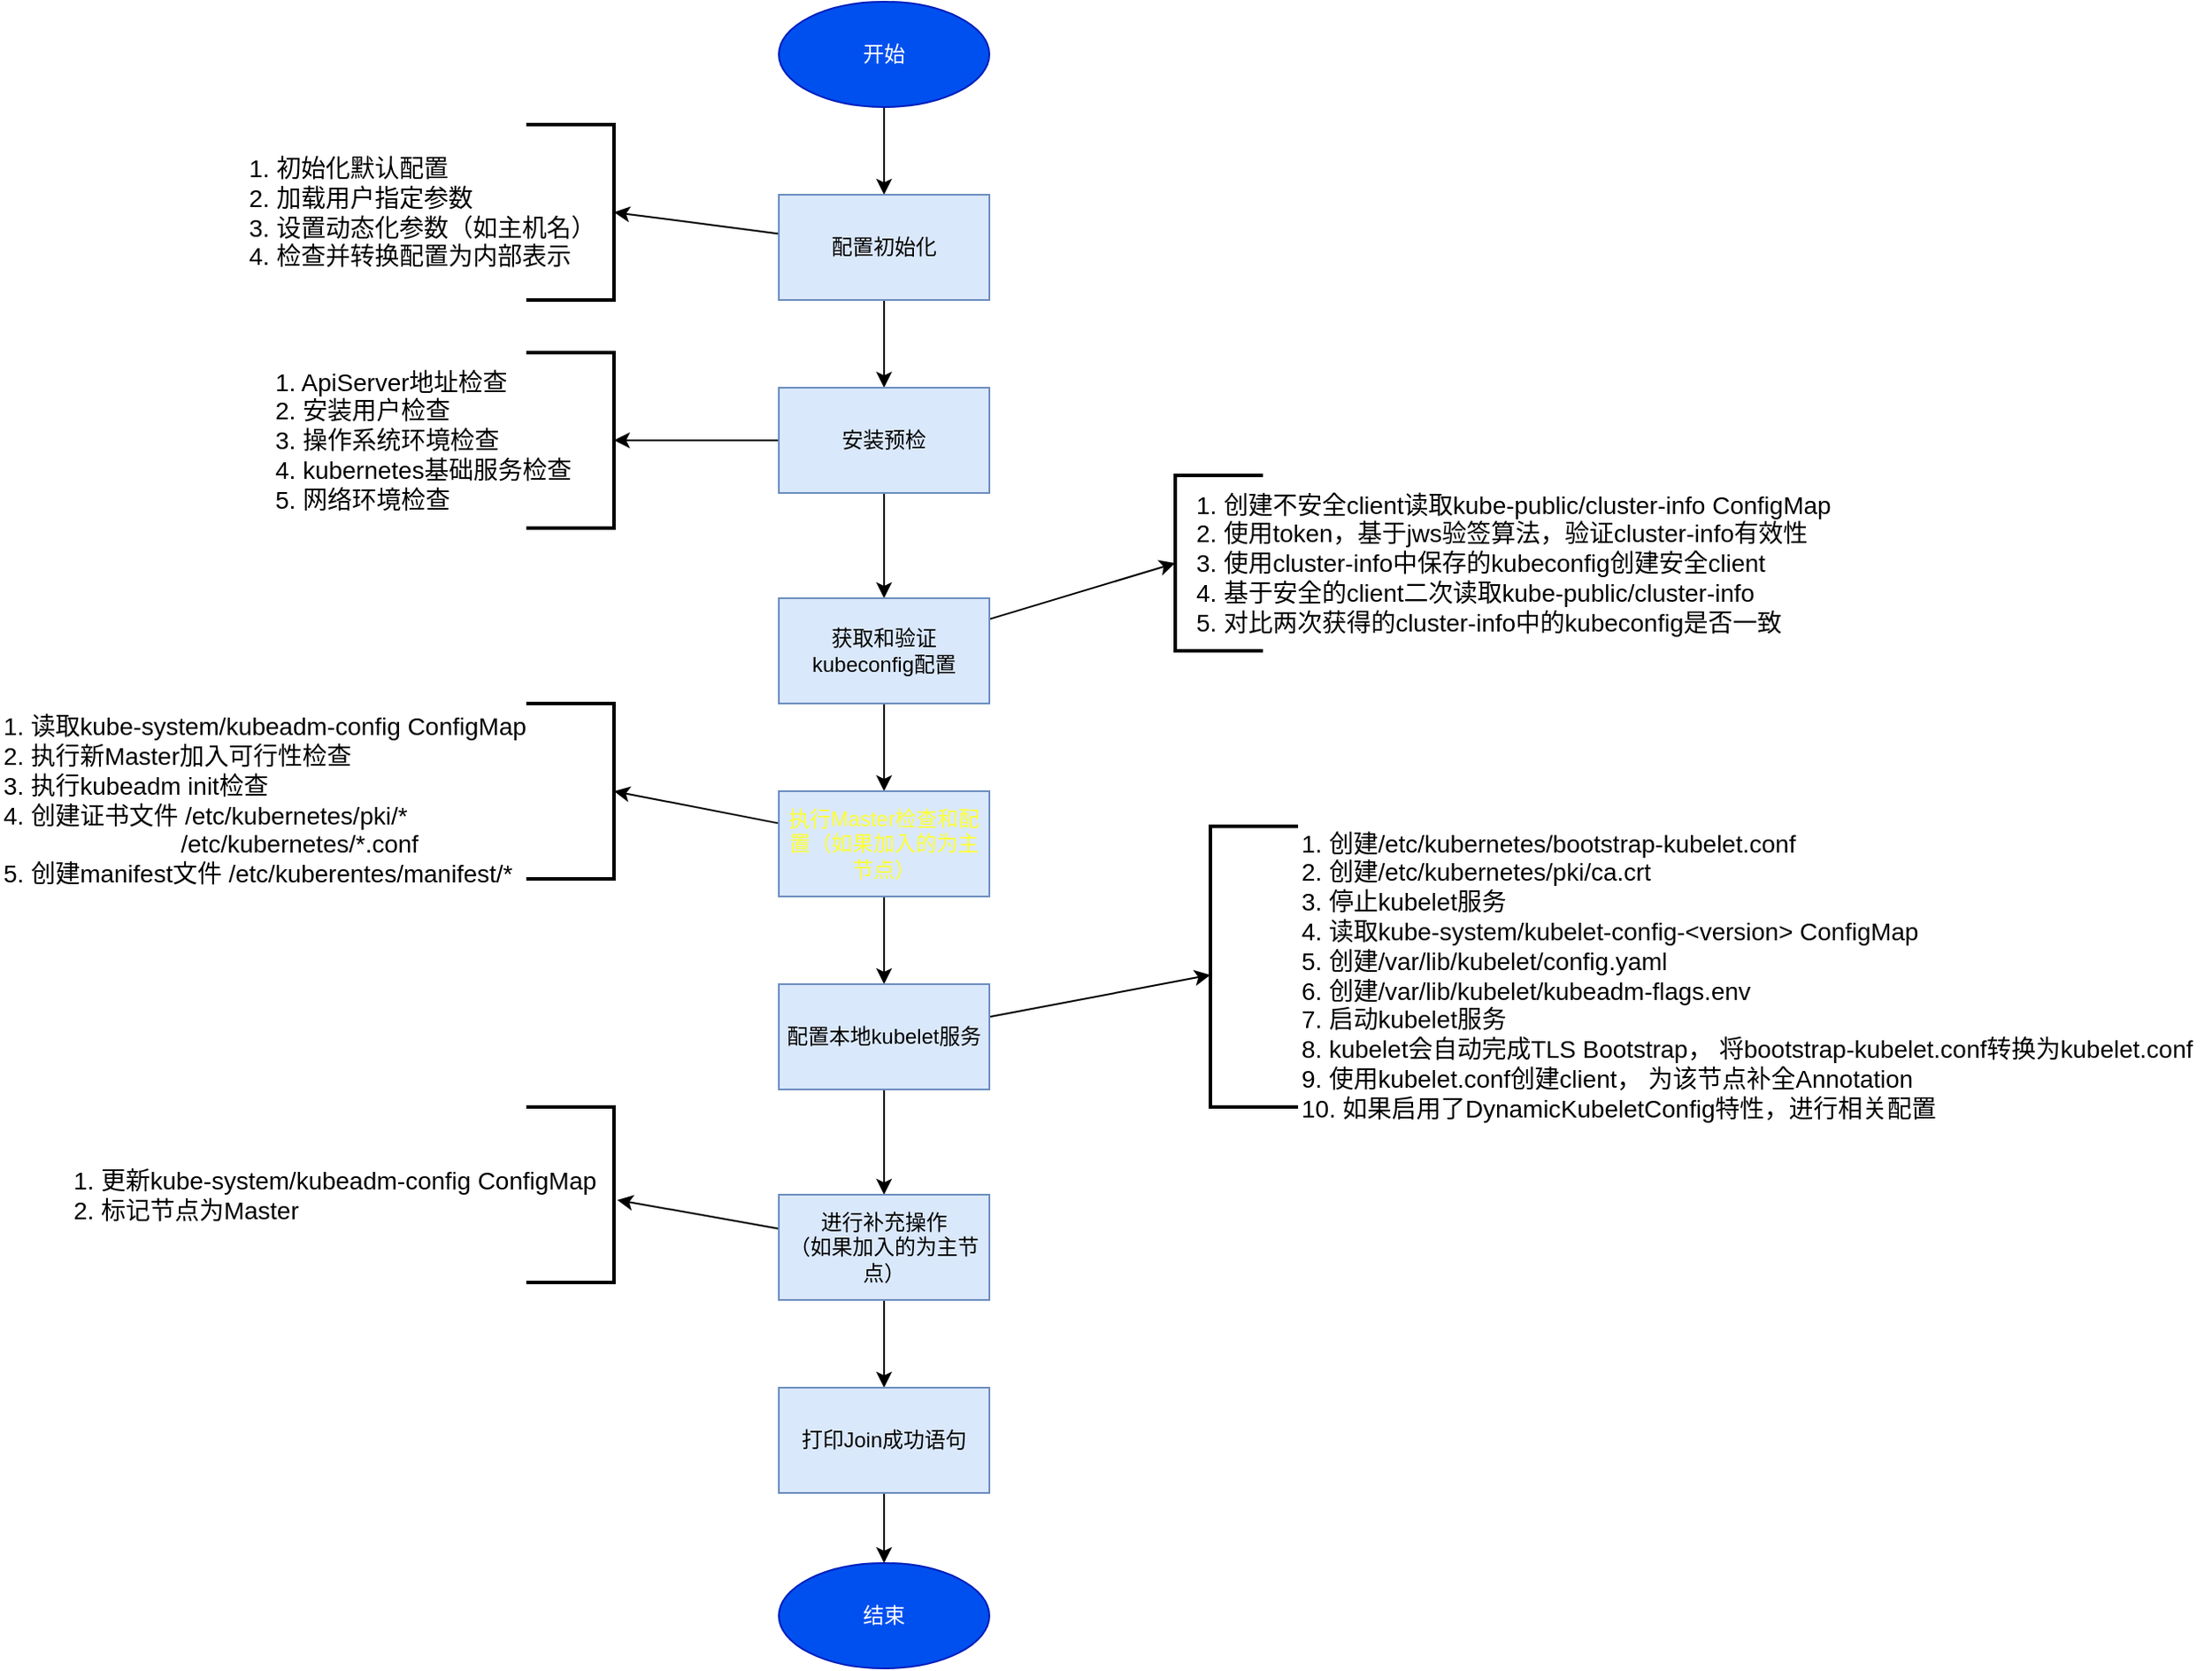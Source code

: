 <mxfile version="15.9.6" type="github">
  <diagram id="AFrrUOwyBfV0ZSL52bEU" name="Page-1">
    <mxGraphModel dx="2253" dy="794" grid="1" gridSize="10" guides="1" tooltips="1" connect="1" arrows="1" fold="1" page="1" pageScale="1" pageWidth="827" pageHeight="1169" math="0" shadow="0">
      <root>
        <mxCell id="0" />
        <mxCell id="1" parent="0" />
        <mxCell id="XVQkzNaSOSp5ibT-kmSR-3" value="" style="edgeStyle=orthogonalEdgeStyle;rounded=0;orthogonalLoop=1;jettySize=auto;html=1;" edge="1" parent="1" source="XVQkzNaSOSp5ibT-kmSR-1" target="XVQkzNaSOSp5ibT-kmSR-2">
          <mxGeometry relative="1" as="geometry" />
        </mxCell>
        <mxCell id="XVQkzNaSOSp5ibT-kmSR-1" value="开始" style="ellipse;whiteSpace=wrap;html=1;fillColor=#0050ef;fontColor=#ffffff;strokeColor=#001DBC;" vertex="1" parent="1">
          <mxGeometry x="354" y="30" width="120" height="60" as="geometry" />
        </mxCell>
        <mxCell id="XVQkzNaSOSp5ibT-kmSR-6" style="rounded=0;orthogonalLoop=1;jettySize=auto;html=1;entryX=0;entryY=0.5;entryDx=0;entryDy=0;entryPerimeter=0;" edge="1" parent="1" source="XVQkzNaSOSp5ibT-kmSR-2" target="XVQkzNaSOSp5ibT-kmSR-4">
          <mxGeometry relative="1" as="geometry" />
        </mxCell>
        <mxCell id="XVQkzNaSOSp5ibT-kmSR-8" value="" style="edgeStyle=none;rounded=0;orthogonalLoop=1;jettySize=auto;html=1;fontSize=14;" edge="1" parent="1" source="XVQkzNaSOSp5ibT-kmSR-2" target="XVQkzNaSOSp5ibT-kmSR-7">
          <mxGeometry relative="1" as="geometry" />
        </mxCell>
        <mxCell id="XVQkzNaSOSp5ibT-kmSR-2" value="配置初始化" style="whiteSpace=wrap;html=1;fillColor=#dae8fc;strokeColor=#6c8ebf;" vertex="1" parent="1">
          <mxGeometry x="354" y="140" width="120" height="60" as="geometry" />
        </mxCell>
        <mxCell id="XVQkzNaSOSp5ibT-kmSR-4" value="" style="strokeWidth=2;html=1;shape=mxgraph.flowchart.annotation_1;align=left;pointerEvents=1;rotation=-180;" vertex="1" parent="1">
          <mxGeometry x="210" y="100" width="50" height="100" as="geometry" />
        </mxCell>
        <mxCell id="XVQkzNaSOSp5ibT-kmSR-5" value="&lt;font style=&quot;font-size: 14px&quot;&gt;1. 初始化默认配置&lt;br&gt;2. 加载用户指定参数&lt;br&gt;3. 设置动态化参数（如主机名）&lt;br&gt;4. 检查并转换配置为内部表示&lt;/font&gt;" style="text;html=1;align=left;verticalAlign=middle;resizable=0;points=[];autosize=1;strokeColor=none;fillColor=none;" vertex="1" parent="1">
          <mxGeometry x="50" y="115" width="210" height="70" as="geometry" />
        </mxCell>
        <mxCell id="XVQkzNaSOSp5ibT-kmSR-11" style="edgeStyle=none;rounded=0;orthogonalLoop=1;jettySize=auto;html=1;entryX=0;entryY=0.5;entryDx=0;entryDy=0;entryPerimeter=0;fontSize=14;" edge="1" parent="1" source="XVQkzNaSOSp5ibT-kmSR-7" target="XVQkzNaSOSp5ibT-kmSR-9">
          <mxGeometry relative="1" as="geometry" />
        </mxCell>
        <mxCell id="XVQkzNaSOSp5ibT-kmSR-13" value="" style="edgeStyle=none;rounded=0;orthogonalLoop=1;jettySize=auto;html=1;fontSize=14;" edge="1" parent="1" source="XVQkzNaSOSp5ibT-kmSR-7" target="XVQkzNaSOSp5ibT-kmSR-12">
          <mxGeometry relative="1" as="geometry" />
        </mxCell>
        <mxCell id="XVQkzNaSOSp5ibT-kmSR-7" value="安装预检" style="whiteSpace=wrap;html=1;fillColor=#dae8fc;strokeColor=#6c8ebf;" vertex="1" parent="1">
          <mxGeometry x="354" y="250" width="120" height="60" as="geometry" />
        </mxCell>
        <mxCell id="XVQkzNaSOSp5ibT-kmSR-9" value="" style="strokeWidth=2;html=1;shape=mxgraph.flowchart.annotation_1;align=left;pointerEvents=1;rotation=-180;" vertex="1" parent="1">
          <mxGeometry x="210" y="230" width="50" height="100" as="geometry" />
        </mxCell>
        <mxCell id="XVQkzNaSOSp5ibT-kmSR-10" value="1. ApiServer地址检查&lt;br&gt;2. 安装用户检查&lt;br&gt;3. 操作系统环境检查&lt;br&gt;4. kubernetes基础服务检查&lt;br&gt;5. 网络环境检查" style="text;html=1;align=left;verticalAlign=middle;resizable=0;points=[];autosize=1;strokeColor=none;fillColor=none;fontSize=14;" vertex="1" parent="1">
          <mxGeometry x="65" y="235" width="180" height="90" as="geometry" />
        </mxCell>
        <mxCell id="XVQkzNaSOSp5ibT-kmSR-16" style="edgeStyle=none;rounded=0;orthogonalLoop=1;jettySize=auto;html=1;entryX=0;entryY=0.5;entryDx=0;entryDy=0;entryPerimeter=0;fontSize=14;" edge="1" parent="1" source="XVQkzNaSOSp5ibT-kmSR-12" target="XVQkzNaSOSp5ibT-kmSR-14">
          <mxGeometry relative="1" as="geometry" />
        </mxCell>
        <mxCell id="XVQkzNaSOSp5ibT-kmSR-18" value="" style="edgeStyle=none;rounded=0;orthogonalLoop=1;jettySize=auto;html=1;fontSize=14;" edge="1" parent="1" source="XVQkzNaSOSp5ibT-kmSR-12" target="XVQkzNaSOSp5ibT-kmSR-17">
          <mxGeometry relative="1" as="geometry" />
        </mxCell>
        <mxCell id="XVQkzNaSOSp5ibT-kmSR-12" value="获取和验证kubeconfig配置" style="whiteSpace=wrap;html=1;fillColor=#dae8fc;strokeColor=#6c8ebf;" vertex="1" parent="1">
          <mxGeometry x="354" y="370" width="120" height="60" as="geometry" />
        </mxCell>
        <mxCell id="XVQkzNaSOSp5ibT-kmSR-14" value="" style="strokeWidth=2;html=1;shape=mxgraph.flowchart.annotation_1;align=left;pointerEvents=1;fontSize=14;" vertex="1" parent="1">
          <mxGeometry x="580" y="300" width="50" height="100" as="geometry" />
        </mxCell>
        <mxCell id="XVQkzNaSOSp5ibT-kmSR-15" value="1. 创建不安全client读取kube-public/cluster-info ConfigMap&lt;br&gt;2. 使用token，基于jws验签算法，验证cluster-info有效性&lt;br&gt;3. 使用cluster-info中保存的kubeconfig创建安全client&lt;br&gt;4. 基于安全的client二次读取kube-public/cluster-info&lt;br&gt;5. 对比两次获得的cluster-info中的kubeconfig是否一致" style="text;html=1;align=left;verticalAlign=middle;resizable=0;points=[];autosize=1;strokeColor=none;fillColor=none;fontSize=14;" vertex="1" parent="1">
          <mxGeometry x="590" y="305" width="380" height="90" as="geometry" />
        </mxCell>
        <mxCell id="XVQkzNaSOSp5ibT-kmSR-21" style="edgeStyle=none;rounded=0;orthogonalLoop=1;jettySize=auto;html=1;entryX=0;entryY=0.5;entryDx=0;entryDy=0;entryPerimeter=0;fontSize=14;fontColor=#000000;" edge="1" parent="1" source="XVQkzNaSOSp5ibT-kmSR-17" target="XVQkzNaSOSp5ibT-kmSR-19">
          <mxGeometry relative="1" as="geometry" />
        </mxCell>
        <mxCell id="XVQkzNaSOSp5ibT-kmSR-23" value="" style="edgeStyle=none;rounded=0;orthogonalLoop=1;jettySize=auto;html=1;fontSize=14;fontColor=#000000;" edge="1" parent="1" source="XVQkzNaSOSp5ibT-kmSR-17" target="XVQkzNaSOSp5ibT-kmSR-22">
          <mxGeometry relative="1" as="geometry" />
        </mxCell>
        <mxCell id="XVQkzNaSOSp5ibT-kmSR-17" value="&lt;font color=&quot;#ffff33&quot;&gt;执行Master检查和配置（如果加入的为主节点）&lt;/font&gt;" style="whiteSpace=wrap;html=1;fillColor=#dae8fc;strokeColor=#6c8ebf;" vertex="1" parent="1">
          <mxGeometry x="354" y="480" width="120" height="60" as="geometry" />
        </mxCell>
        <mxCell id="XVQkzNaSOSp5ibT-kmSR-19" value="" style="strokeWidth=2;html=1;shape=mxgraph.flowchart.annotation_1;align=left;pointerEvents=1;rotation=-180;" vertex="1" parent="1">
          <mxGeometry x="210" y="430" width="50" height="100" as="geometry" />
        </mxCell>
        <mxCell id="XVQkzNaSOSp5ibT-kmSR-20" value="&lt;font color=&quot;#000000&quot;&gt;1. 读取kube-system/kubeadm-config ConfigMap&lt;br&gt;2. 执行新Master加入可行性检查&lt;br&gt;3. 执行kubeadm init检查&lt;br&gt;4. 创建证书文件 /etc/kubernetes/pki/*&lt;br&gt;&amp;nbsp; &amp;nbsp; &amp;nbsp; &amp;nbsp; &amp;nbsp; &amp;nbsp; &amp;nbsp; &amp;nbsp; &amp;nbsp; &amp;nbsp; &amp;nbsp; &amp;nbsp; &amp;nbsp; /etc/kubernetes/*.conf&lt;br&gt;5. 创建manifest文件 /etc/kuberentes/manifest/*&lt;br&gt;&lt;/font&gt;" style="text;html=1;align=left;verticalAlign=middle;resizable=0;points=[];autosize=1;strokeColor=none;fillColor=none;fontSize=14;fontColor=#FFFF33;" vertex="1" parent="1">
          <mxGeometry x="-90" y="430" width="310" height="110" as="geometry" />
        </mxCell>
        <mxCell id="XVQkzNaSOSp5ibT-kmSR-26" style="edgeStyle=none;rounded=0;orthogonalLoop=1;jettySize=auto;html=1;fontSize=14;fontColor=#000000;" edge="1" parent="1" source="XVQkzNaSOSp5ibT-kmSR-22" target="XVQkzNaSOSp5ibT-kmSR-24">
          <mxGeometry relative="1" as="geometry" />
        </mxCell>
        <mxCell id="XVQkzNaSOSp5ibT-kmSR-28" value="" style="edgeStyle=none;rounded=0;orthogonalLoop=1;jettySize=auto;html=1;fontSize=14;fontColor=#000000;" edge="1" parent="1" source="XVQkzNaSOSp5ibT-kmSR-22" target="XVQkzNaSOSp5ibT-kmSR-27">
          <mxGeometry relative="1" as="geometry" />
        </mxCell>
        <mxCell id="XVQkzNaSOSp5ibT-kmSR-22" value="配置本地kubelet服务" style="whiteSpace=wrap;html=1;fillColor=#dae8fc;strokeColor=#6c8ebf;" vertex="1" parent="1">
          <mxGeometry x="354" y="590" width="120" height="60" as="geometry" />
        </mxCell>
        <mxCell id="XVQkzNaSOSp5ibT-kmSR-24" value="" style="strokeWidth=2;html=1;shape=mxgraph.flowchart.annotation_1;align=left;pointerEvents=1;fontSize=14;" vertex="1" parent="1">
          <mxGeometry x="600" y="500" width="50" height="160" as="geometry" />
        </mxCell>
        <mxCell id="XVQkzNaSOSp5ibT-kmSR-25" value="1. 创建/etc/kubernetes/bootstrap-kubelet.conf&lt;br&gt;2. 创建/etc/kubernetes/pki/ca.crt&lt;br&gt;3. 停止kubelet服务&lt;br&gt;4. 读取kube-system/kubelet-config-&amp;lt;version&amp;gt; ConfigMap&lt;br&gt;5. 创建/var/lib/kubelet/config.yaml&lt;br&gt;6. 创建/var/lib/kubelet/kubeadm-flags.env&lt;br&gt;7. 启动kubelet服务&lt;br&gt;8. kubelet会自动完成TLS Bootstrap， 将bootstrap-kubelet.conf转换为kubelet.conf&lt;br&gt;9. 使用kubelet.conf创建client， 为该节点补全Annotation&lt;br&gt;10. 如果启用了DynamicKubeletConfig特性，进行相关配置" style="text;html=1;align=left;verticalAlign=middle;resizable=0;points=[];autosize=1;strokeColor=none;fillColor=none;fontSize=14;fontColor=#000000;" vertex="1" parent="1">
          <mxGeometry x="650" y="495" width="520" height="180" as="geometry" />
        </mxCell>
        <mxCell id="XVQkzNaSOSp5ibT-kmSR-31" style="edgeStyle=none;rounded=0;orthogonalLoop=1;jettySize=auto;html=1;entryX=1.006;entryY=0.575;entryDx=0;entryDy=0;entryPerimeter=0;fontSize=14;fontColor=#000000;" edge="1" parent="1" source="XVQkzNaSOSp5ibT-kmSR-27" target="XVQkzNaSOSp5ibT-kmSR-30">
          <mxGeometry relative="1" as="geometry" />
        </mxCell>
        <mxCell id="XVQkzNaSOSp5ibT-kmSR-33" value="" style="edgeStyle=none;rounded=0;orthogonalLoop=1;jettySize=auto;html=1;fontSize=14;fontColor=#000000;" edge="1" parent="1" source="XVQkzNaSOSp5ibT-kmSR-27" target="XVQkzNaSOSp5ibT-kmSR-32">
          <mxGeometry relative="1" as="geometry" />
        </mxCell>
        <mxCell id="XVQkzNaSOSp5ibT-kmSR-27" value="进行补充操作&lt;br&gt;（如果加入的为主节点）" style="whiteSpace=wrap;html=1;fillColor=#dae8fc;strokeColor=#6c8ebf;" vertex="1" parent="1">
          <mxGeometry x="354" y="710" width="120" height="60" as="geometry" />
        </mxCell>
        <mxCell id="XVQkzNaSOSp5ibT-kmSR-29" value="" style="strokeWidth=2;html=1;shape=mxgraph.flowchart.annotation_1;align=left;pointerEvents=1;rotation=-180;" vertex="1" parent="1">
          <mxGeometry x="210" y="660" width="50" height="100" as="geometry" />
        </mxCell>
        <mxCell id="XVQkzNaSOSp5ibT-kmSR-30" value="1. 更新kube-system/kubeadm-config ConfigMap&lt;br&gt;2. 标记节点为Master" style="text;html=1;align=left;verticalAlign=middle;resizable=0;points=[];autosize=1;strokeColor=none;fillColor=none;fontSize=14;fontColor=#000000;" vertex="1" parent="1">
          <mxGeometry x="-50" y="690" width="310" height="40" as="geometry" />
        </mxCell>
        <mxCell id="XVQkzNaSOSp5ibT-kmSR-36" style="edgeStyle=none;rounded=0;orthogonalLoop=1;jettySize=auto;html=1;exitX=0.5;exitY=1;exitDx=0;exitDy=0;entryX=0.5;entryY=0;entryDx=0;entryDy=0;fontSize=14;fontColor=#000000;" edge="1" parent="1" source="XVQkzNaSOSp5ibT-kmSR-32" target="XVQkzNaSOSp5ibT-kmSR-35">
          <mxGeometry relative="1" as="geometry" />
        </mxCell>
        <mxCell id="XVQkzNaSOSp5ibT-kmSR-32" value="打印Join成功语句" style="whiteSpace=wrap;html=1;fillColor=#dae8fc;strokeColor=#6c8ebf;" vertex="1" parent="1">
          <mxGeometry x="354" y="820" width="120" height="60" as="geometry" />
        </mxCell>
        <mxCell id="XVQkzNaSOSp5ibT-kmSR-35" value="结束" style="ellipse;whiteSpace=wrap;html=1;fillColor=#0050ef;fontColor=#ffffff;strokeColor=#001DBC;" vertex="1" parent="1">
          <mxGeometry x="354" y="920" width="120" height="60" as="geometry" />
        </mxCell>
      </root>
    </mxGraphModel>
  </diagram>
</mxfile>
